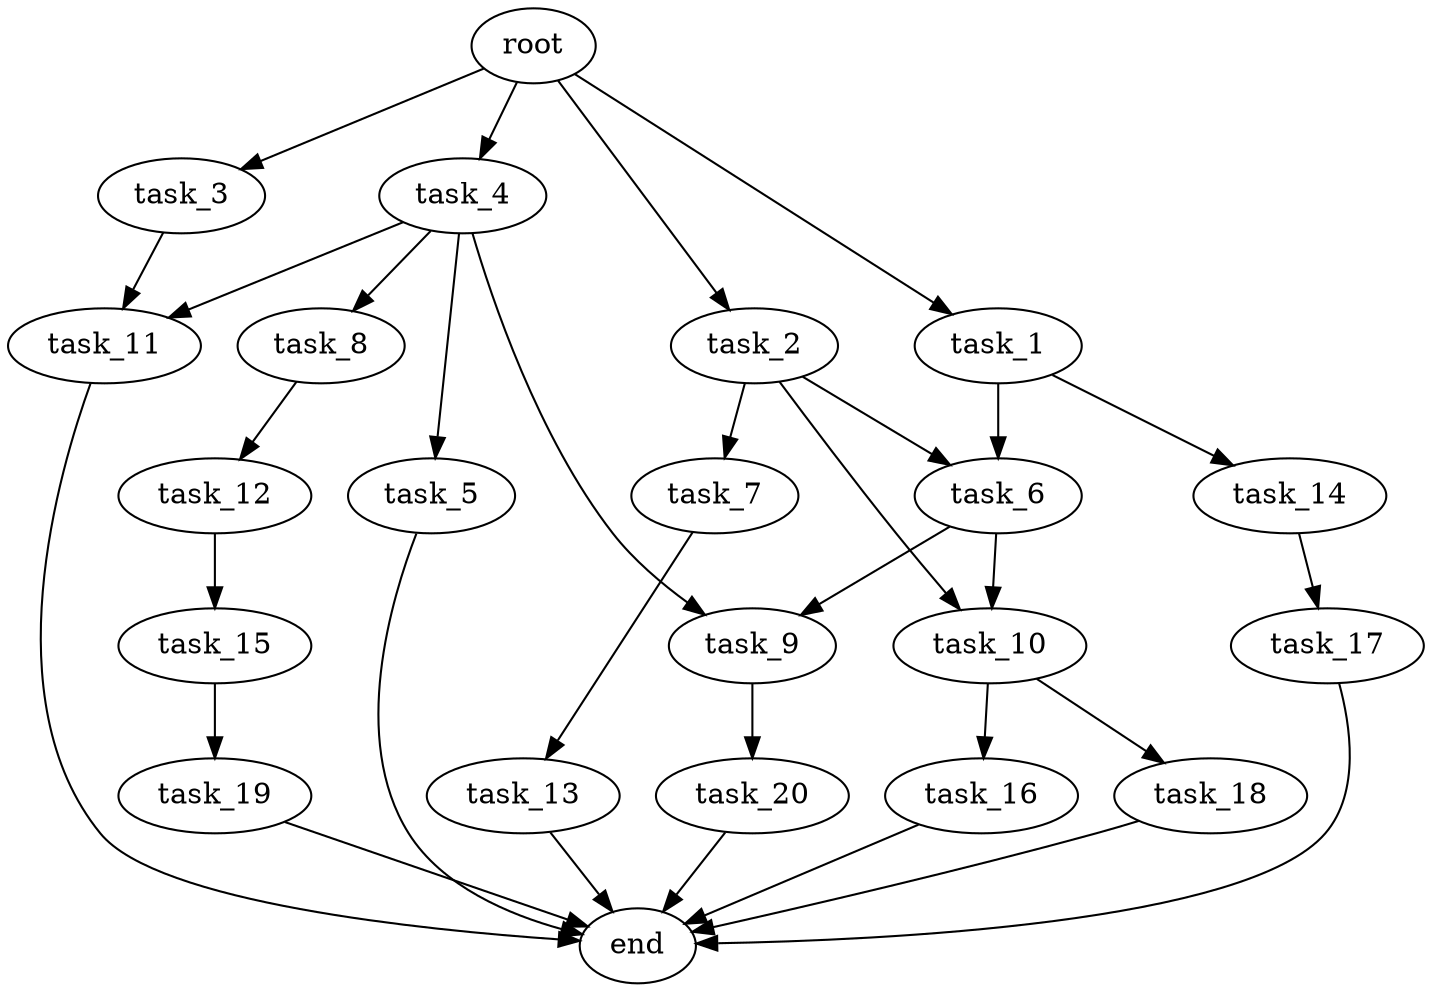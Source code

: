 digraph G {
  root [size="0.000000e+00"];
  task_1 [size="4.326750e+09"];
  task_2 [size="9.107212e+09"];
  task_3 [size="5.550731e+08"];
  task_4 [size="1.242487e+09"];
  task_5 [size="1.531002e+09"];
  task_6 [size="1.647406e+09"];
  task_7 [size="3.227285e+09"];
  task_8 [size="7.093612e+09"];
  task_9 [size="3.460885e+09"];
  task_10 [size="9.409100e+09"];
  task_11 [size="8.949364e+09"];
  task_12 [size="8.459491e+09"];
  task_13 [size="2.506802e+09"];
  task_14 [size="6.350936e+09"];
  task_15 [size="5.508863e+09"];
  task_16 [size="1.252578e+09"];
  task_17 [size="3.028943e+09"];
  task_18 [size="5.335247e+09"];
  task_19 [size="5.026229e+09"];
  task_20 [size="1.687190e+09"];
  end [size="0.000000e+00"];

  root -> task_1 [size="1.000000e-12"];
  root -> task_2 [size="1.000000e-12"];
  root -> task_3 [size="1.000000e-12"];
  root -> task_4 [size="1.000000e-12"];
  task_1 -> task_6 [size="8.237031e+07"];
  task_1 -> task_14 [size="6.350936e+08"];
  task_2 -> task_6 [size="8.237031e+07"];
  task_2 -> task_7 [size="3.227285e+08"];
  task_2 -> task_10 [size="4.704550e+08"];
  task_3 -> task_11 [size="4.474682e+08"];
  task_4 -> task_5 [size="1.531002e+08"];
  task_4 -> task_8 [size="7.093612e+08"];
  task_4 -> task_9 [size="1.730442e+08"];
  task_4 -> task_11 [size="4.474682e+08"];
  task_5 -> end [size="1.000000e-12"];
  task_6 -> task_9 [size="1.730442e+08"];
  task_6 -> task_10 [size="4.704550e+08"];
  task_7 -> task_13 [size="2.506802e+08"];
  task_8 -> task_12 [size="8.459491e+08"];
  task_9 -> task_20 [size="1.687190e+08"];
  task_10 -> task_16 [size="1.252578e+08"];
  task_10 -> task_18 [size="5.335247e+08"];
  task_11 -> end [size="1.000000e-12"];
  task_12 -> task_15 [size="5.508863e+08"];
  task_13 -> end [size="1.000000e-12"];
  task_14 -> task_17 [size="3.028943e+08"];
  task_15 -> task_19 [size="5.026229e+08"];
  task_16 -> end [size="1.000000e-12"];
  task_17 -> end [size="1.000000e-12"];
  task_18 -> end [size="1.000000e-12"];
  task_19 -> end [size="1.000000e-12"];
  task_20 -> end [size="1.000000e-12"];
}
